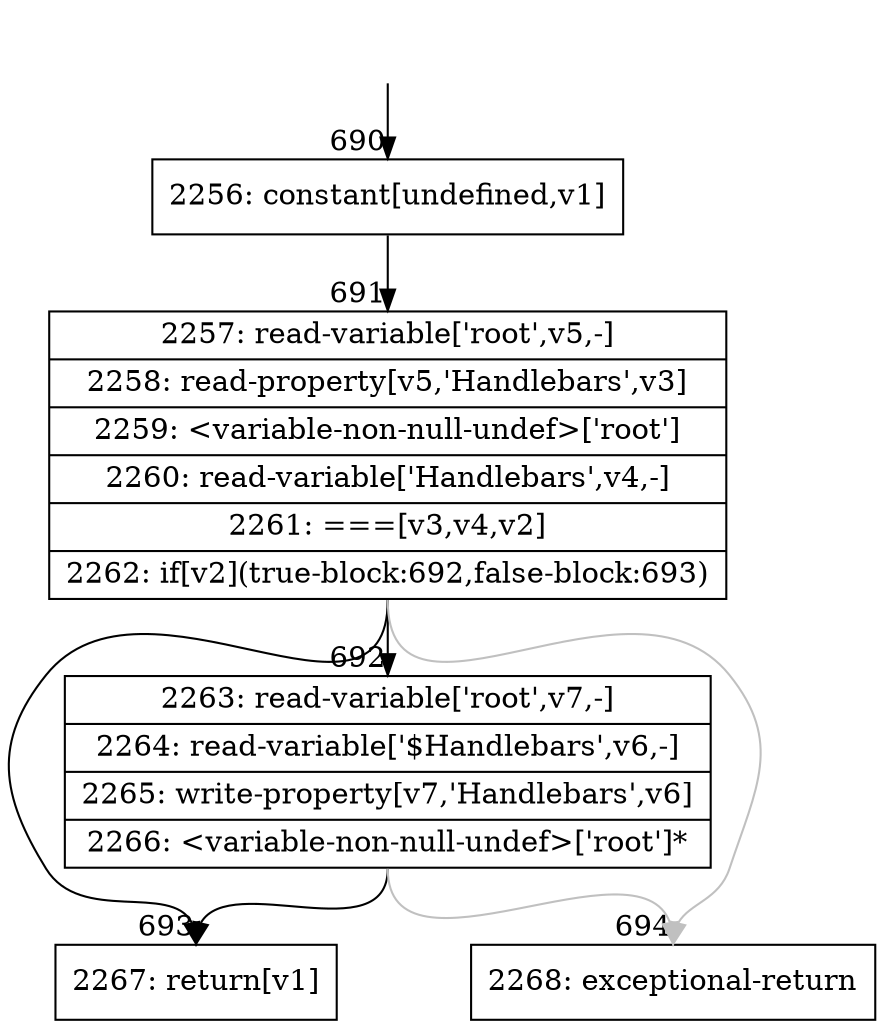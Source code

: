 digraph {
rankdir="TD"
BB_entry60[shape=none,label=""];
BB_entry60 -> BB690 [tailport=s, headport=n, headlabel="    690"]
BB690 [shape=record label="{2256: constant[undefined,v1]}" ] 
BB690 -> BB691 [tailport=s, headport=n, headlabel="      691"]
BB691 [shape=record label="{2257: read-variable['root',v5,-]|2258: read-property[v5,'Handlebars',v3]|2259: \<variable-non-null-undef\>['root']|2260: read-variable['Handlebars',v4,-]|2261: ===[v3,v4,v2]|2262: if[v2](true-block:692,false-block:693)}" ] 
BB691 -> BB692 [tailport=s, headport=n, headlabel="      692"]
BB691 -> BB693 [tailport=s, headport=n, headlabel="      693"]
BB691 -> BB694 [tailport=s, headport=n, color=gray, headlabel="      694"]
BB692 [shape=record label="{2263: read-variable['root',v7,-]|2264: read-variable['$Handlebars',v6,-]|2265: write-property[v7,'Handlebars',v6]|2266: \<variable-non-null-undef\>['root']*}" ] 
BB692 -> BB693 [tailport=s, headport=n]
BB692 -> BB694 [tailport=s, headport=n, color=gray]
BB693 [shape=record label="{2267: return[v1]}" ] 
BB694 [shape=record label="{2268: exceptional-return}" ] 
//#$~ 715
}
